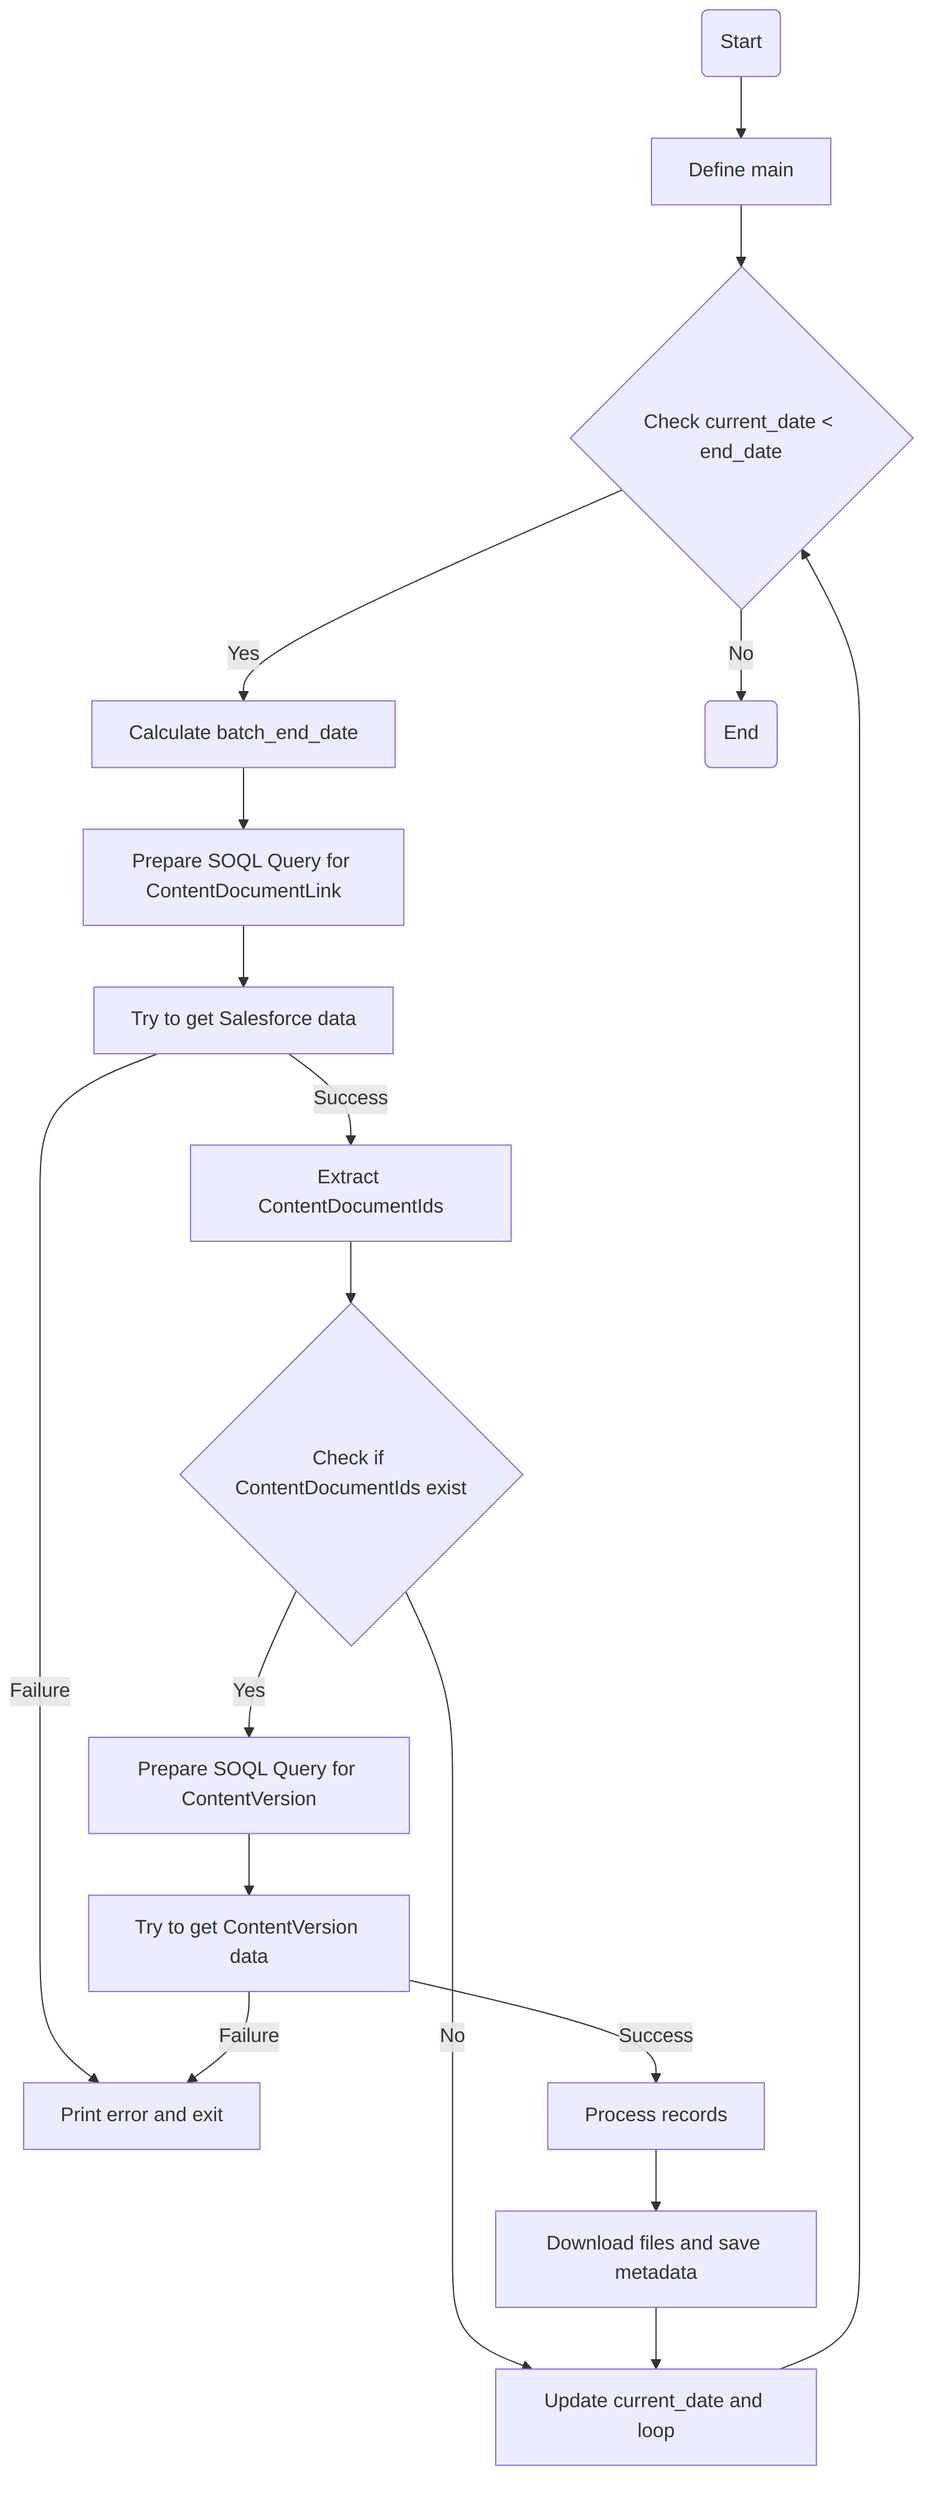 flowchart TD;
    A(Start) --> B[Define main];
    B --> C{Check current_date < end_date};
    C -- Yes --> D[Calculate batch_end_date];
    C -- No --> N(End);
    D --> E[Prepare SOQL Query for ContentDocumentLink];
    E --> F[Try to get Salesforce data];
    F -- Success --> G[Extract ContentDocumentIds];
    F -- Failure --> O[Print error and exit];
    G --> H{Check if ContentDocumentIds exist};
    H -- Yes --> I[Prepare SOQL Query for ContentVersion];
    H -- No --> M[Update current_date and loop];
    I --> J[Try to get ContentVersion data];
    J -- Success --> K[Process records];
    J -- Failure --> O;
    K --> L[Download files and save metadata];
    L --> M[Update current_date and loop];
    M --> C;